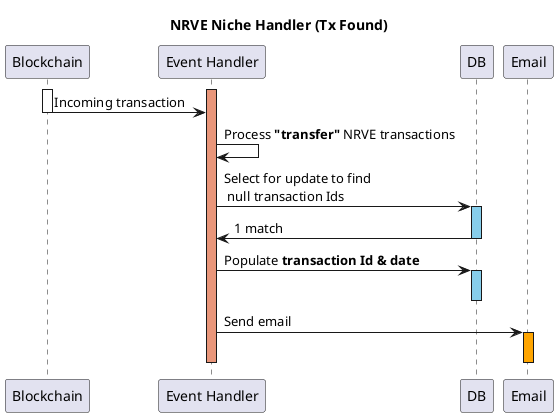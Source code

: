 @startuml
title NRVE Niche Handler (Tx Found)
participant Blockchain as bc
participant "Event Handler" as ev
participant DB as db
participant Email as e

activate ev #darkSalmon
activate bc
bc -> ev : Incoming transaction
deactivate bc
ev -> ev : Process **"transfer"** NRVE transactions
ev -> db : Select for update to find \n null transaction Ids
activate db #skyBlue
db -> ev : 1 match
deactivate db
ev -> db : Populate **transaction Id & date**
activate db #skyBlue
deactivate db
ev -> e : Send email
activate e #orange
deactivate ev
deactivate e
@enduml

@startuml
title NRVE Niche Handler (Refund)
participant Blockchain as bc
participant "Event Handler" as ev
participant DB as db
participant Email as e

activate ev #darkSalmon
activate bc
bc -> ev : Incoming transaction
deactivate bc
ev -> ev : Process **"transfer"** NRVE transactions
ev -> db : Select for update to find \n null transaction Ids
activate db #skyBlue
db -> ev : No match
deactivate db
ev -> db : Verify if \n transaction was a \n Refund or already processed \n in a different thread
activate db #skyBlue
db -> ev : No records found
deactivate db
ev -> e : Send email
activate e #orange
deactivate ev
deactivate e
@enduml

@startuml
title NRVE Niche Handler (Processed by a different thread)
participant Blockchain as bc
participant "Event Handler" as ev
participant DB as db
participant Email as e

activate ev #darkSalmon
activate bc
bc -> ev : Incoming transaction
deactivate bc
ev -> ev : Process **"transfer"** NRVE transactions
ev -> db : Select for update to find \n null transaction Ids
activate db #skyBlue
db -> ev : No match
deactivate db
ev -> db : Verify if \n transaction was a \n Refund or already processed \n in a different thread
activate db #skyBlue
db -> ev : 1 match with non-null Transaction Id
deactivate db
ev -> ev : Do nothing.
deactivate ev
@enduml